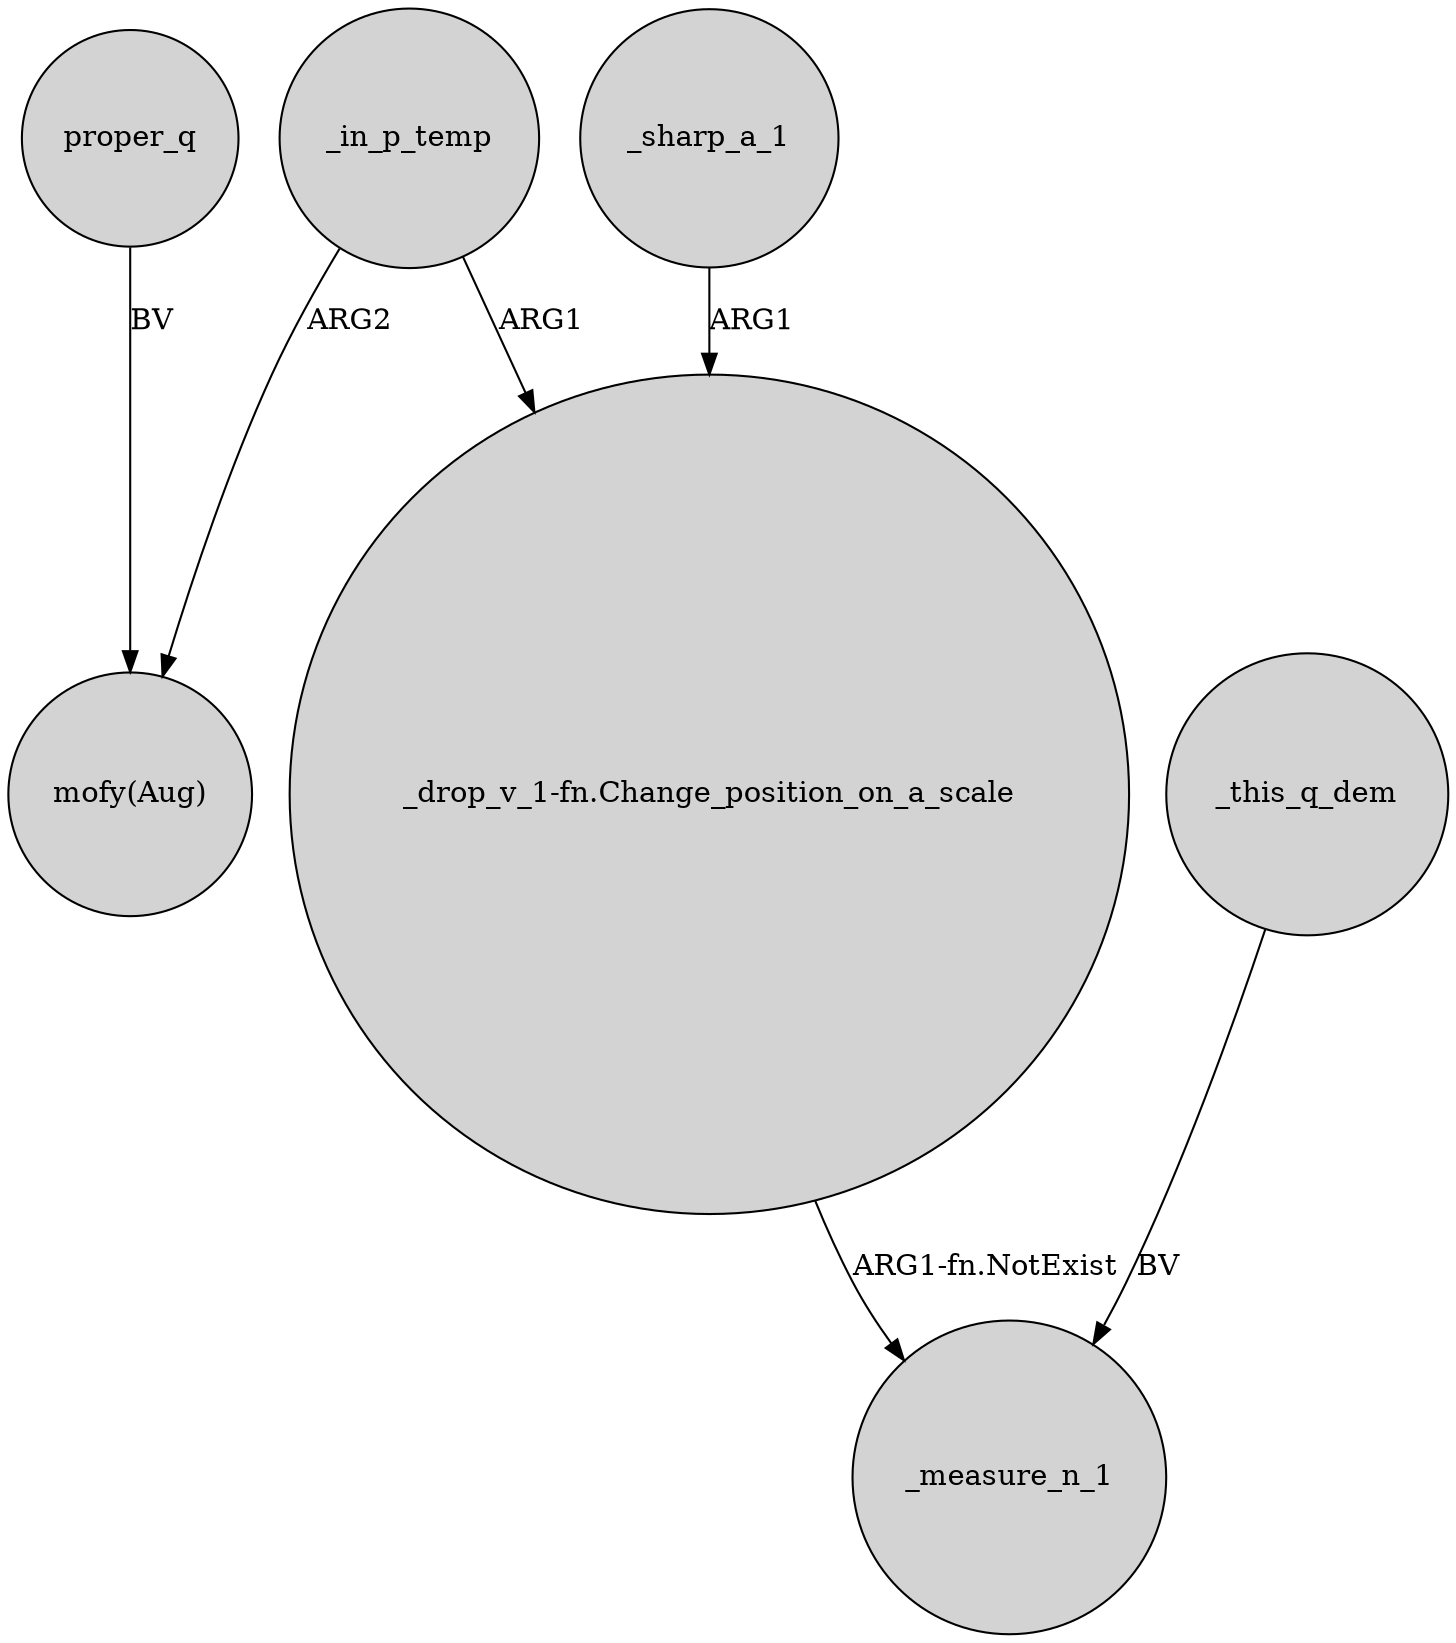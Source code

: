 digraph {
	node [shape=circle style=filled]
	_in_p_temp -> "mofy(Aug)" [label=ARG2]
	_sharp_a_1 -> "_drop_v_1-fn.Change_position_on_a_scale" [label=ARG1]
	"_drop_v_1-fn.Change_position_on_a_scale" -> _measure_n_1 [label="ARG1-fn.NotExist"]
	_this_q_dem -> _measure_n_1 [label=BV]
	proper_q -> "mofy(Aug)" [label=BV]
	_in_p_temp -> "_drop_v_1-fn.Change_position_on_a_scale" [label=ARG1]
}
